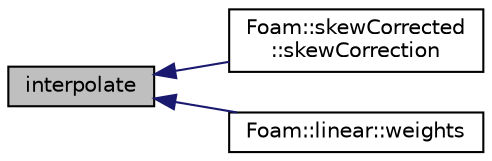 digraph "interpolate"
{
  bgcolor="transparent";
  edge [fontname="Helvetica",fontsize="10",labelfontname="Helvetica",labelfontsize="10"];
  node [fontname="Helvetica",fontsize="10",shape=record];
  rankdir="LR";
  Node1 [label="interpolate",height=0.2,width=0.4,color="black", fillcolor="grey75", style="filled" fontcolor="black"];
  Node1 -> Node2 [dir="back",color="midnightblue",fontsize="10",style="solid",fontname="Helvetica"];
  Node2 [label="Foam::skewCorrected\l::skewCorrection",height=0.2,width=0.4,color="black",URL="$classFoam_1_1skewCorrected.html#a77518ac71924d7c1130707502eaab089"];
  Node1 -> Node3 [dir="back",color="midnightblue",fontsize="10",style="solid",fontname="Helvetica"];
  Node3 [label="Foam::linear::weights",height=0.2,width=0.4,color="black",URL="$classFoam_1_1linear.html#ae3cee6bfc4fee6e13df66df7e856ed37",tooltip="Return the interpolation weighting factors. "];
}

